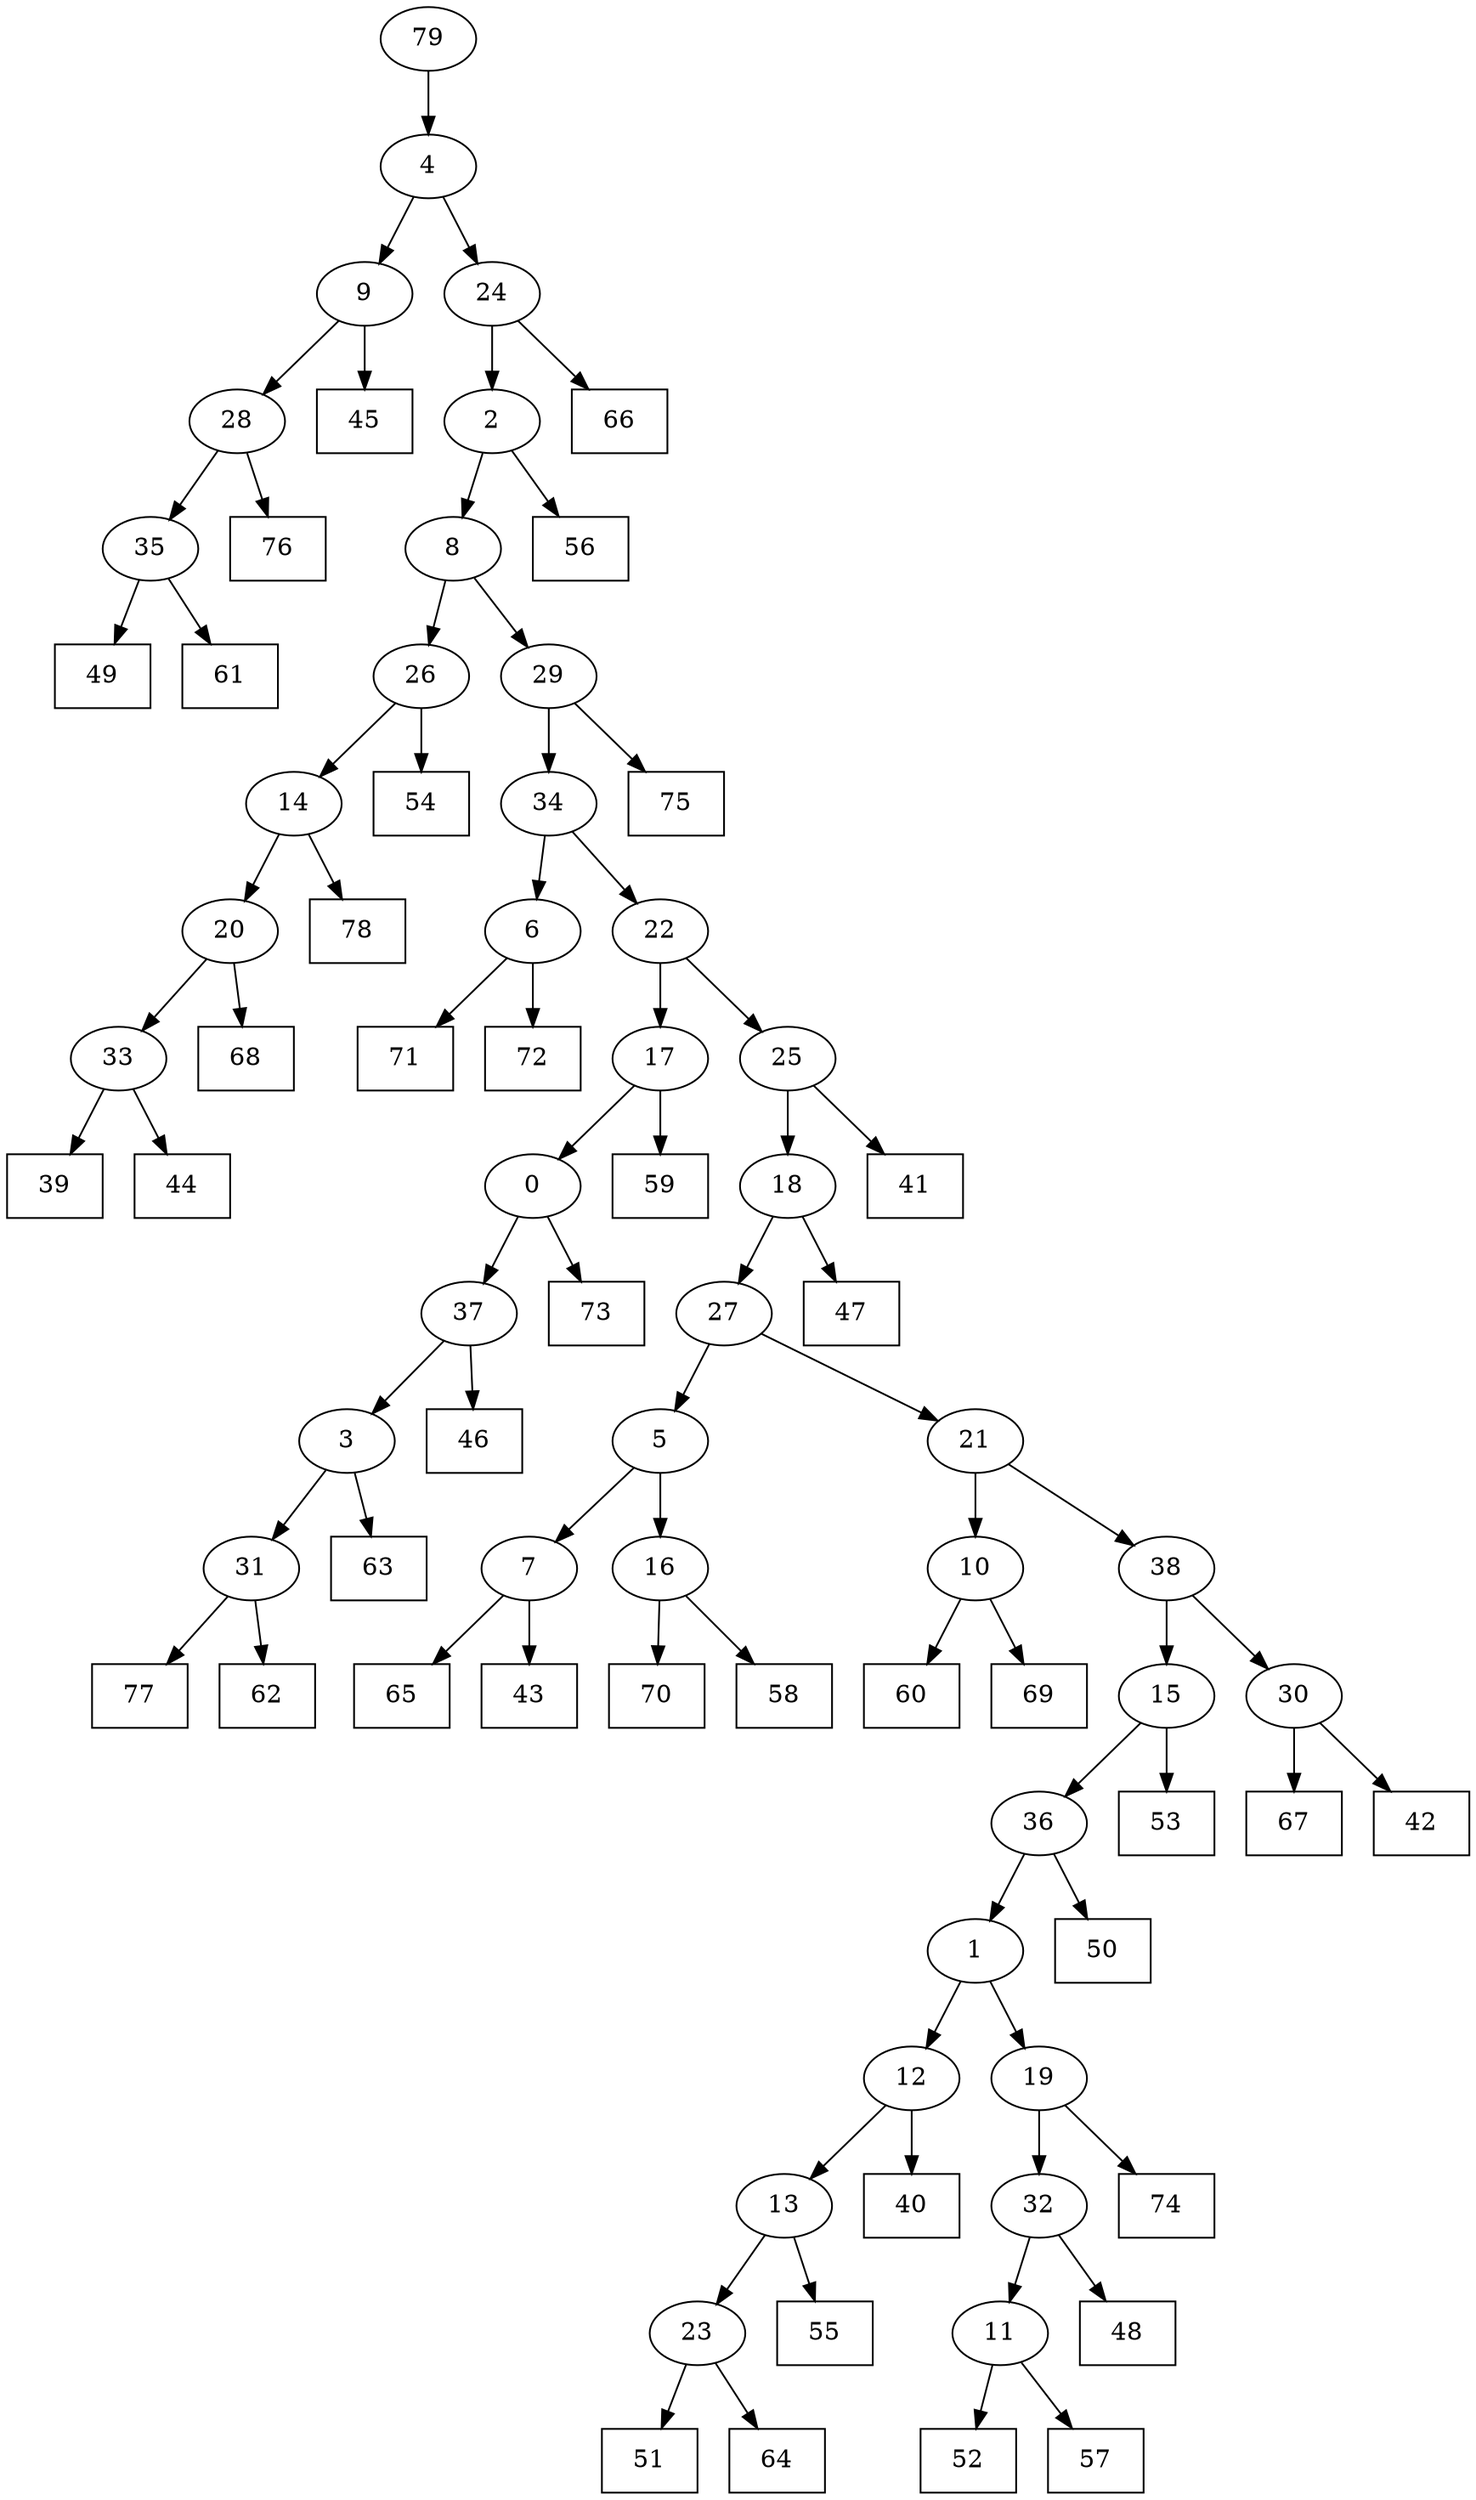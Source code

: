 digraph G {
0[label="0"];
1[label="1"];
2[label="2"];
3[label="3"];
4[label="4"];
5[label="5"];
6[label="6"];
7[label="7"];
8[label="8"];
9[label="9"];
10[label="10"];
11[label="11"];
12[label="12"];
13[label="13"];
14[label="14"];
15[label="15"];
16[label="16"];
17[label="17"];
18[label="18"];
19[label="19"];
20[label="20"];
21[label="21"];
22[label="22"];
23[label="23"];
24[label="24"];
25[label="25"];
26[label="26"];
27[label="27"];
28[label="28"];
29[label="29"];
30[label="30"];
31[label="31"];
32[label="32"];
33[label="33"];
34[label="34"];
35[label="35"];
36[label="36"];
37[label="37"];
38[label="38"];
39[shape=box,label="60"];
40[shape=box,label="75"];
41[shape=box,label="39"];
42[shape=box,label="49"];
43[shape=box,label="70"];
44[shape=box,label="76"];
45[shape=box,label="71"];
46[shape=box,label="77"];
47[shape=box,label="67"];
48[shape=box,label="40"];
49[shape=box,label="63"];
50[shape=box,label="58"];
51[shape=box,label="54"];
52[shape=box,label="56"];
53[shape=box,label="72"];
54[shape=box,label="59"];
55[shape=box,label="47"];
56[shape=box,label="74"];
57[shape=box,label="65"];
58[shape=box,label="66"];
59[shape=box,label="61"];
60[shape=box,label="69"];
61[shape=box,label="45"];
62[shape=box,label="50"];
63[shape=box,label="51"];
64[shape=box,label="53"];
65[shape=box,label="44"];
66[shape=box,label="52"];
67[shape=box,label="62"];
68[shape=box,label="46"];
69[shape=box,label="42"];
70[shape=box,label="78"];
71[shape=box,label="68"];
72[shape=box,label="73"];
73[shape=box,label="48"];
74[shape=box,label="43"];
75[shape=box,label="55"];
76[shape=box,label="64"];
77[shape=box,label="57"];
78[shape=box,label="41"];
79[label="79"];
16->43 ;
9->61 ;
30->47 ;
7->74 ;
19->56 ;
10->39 ;
1->19 ;
31->46 ;
0->72 ;
79->4 ;
5->7 ;
26->51 ;
24->58 ;
32->73 ;
35->42 ;
27->5 ;
5->16 ;
16->50 ;
12->13 ;
37->3 ;
3->49 ;
2->8 ;
7->57 ;
23->76 ;
29->40 ;
28->44 ;
14->20 ;
12->48 ;
21->10 ;
10->60 ;
27->21 ;
20->71 ;
19->32 ;
15->64 ;
2->52 ;
6->45 ;
23->63 ;
4->9 ;
3->31 ;
31->67 ;
13->75 ;
21->38 ;
38->15 ;
4->24 ;
24->2 ;
0->37 ;
17->0 ;
38->30 ;
30->69 ;
14->70 ;
34->6 ;
6->53 ;
13->23 ;
8->26 ;
17->54 ;
22->25 ;
11->77 ;
26->14 ;
9->28 ;
28->35 ;
33->65 ;
15->36 ;
36->62 ;
25->78 ;
36->1 ;
1->12 ;
20->33 ;
33->41 ;
34->22 ;
22->17 ;
35->59 ;
25->18 ;
18->27 ;
18->55 ;
32->11 ;
11->66 ;
37->68 ;
8->29 ;
29->34 ;
}
